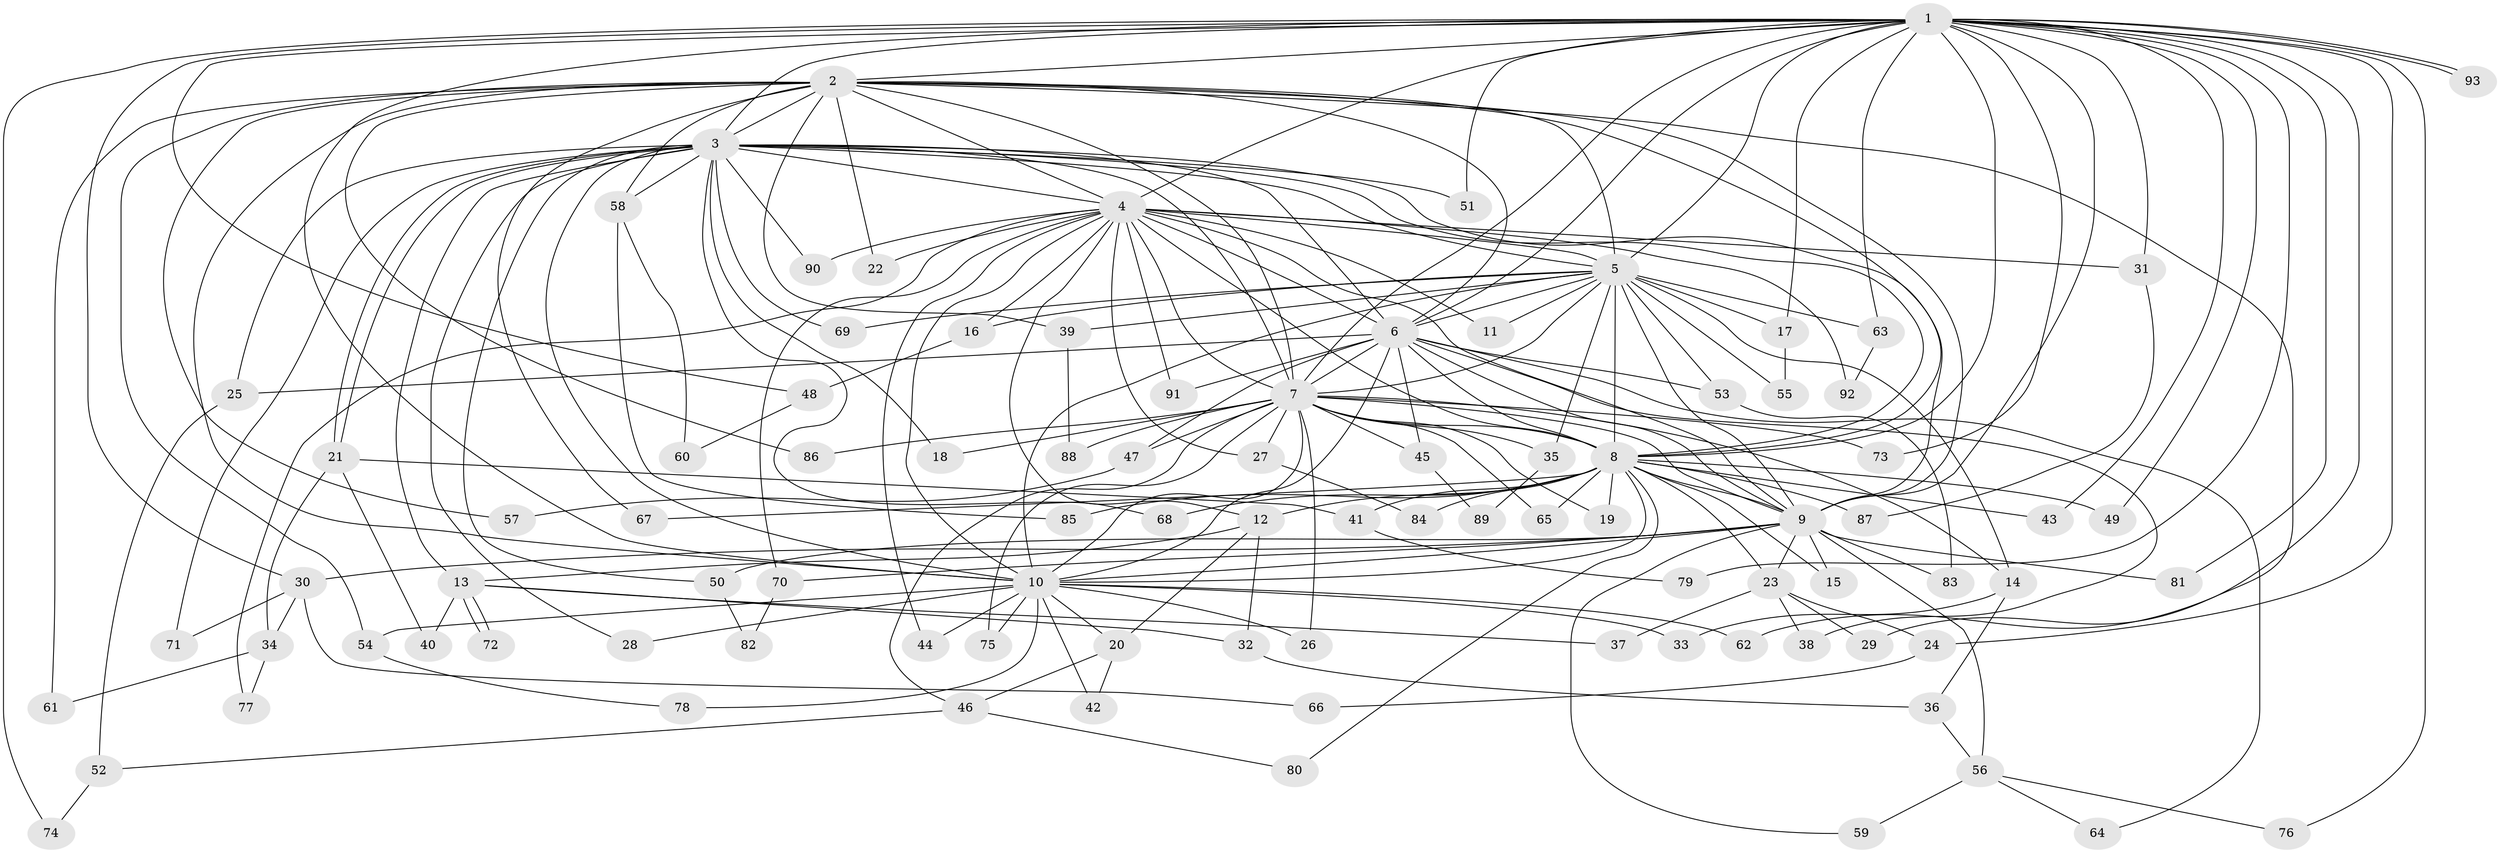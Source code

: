 // coarse degree distribution, {26: 0.02666666666666667, 17: 0.013333333333333334, 20: 0.02666666666666667, 15: 0.02666666666666667, 19: 0.013333333333333334, 23: 0.013333333333333334, 18: 0.013333333333333334, 2: 0.56, 5: 0.04, 3: 0.14666666666666667, 4: 0.09333333333333334, 6: 0.013333333333333334, 1: 0.013333333333333334}
// Generated by graph-tools (version 1.1) at 2025/23/03/03/25 07:23:48]
// undirected, 93 vertices, 211 edges
graph export_dot {
graph [start="1"]
  node [color=gray90,style=filled];
  1;
  2;
  3;
  4;
  5;
  6;
  7;
  8;
  9;
  10;
  11;
  12;
  13;
  14;
  15;
  16;
  17;
  18;
  19;
  20;
  21;
  22;
  23;
  24;
  25;
  26;
  27;
  28;
  29;
  30;
  31;
  32;
  33;
  34;
  35;
  36;
  37;
  38;
  39;
  40;
  41;
  42;
  43;
  44;
  45;
  46;
  47;
  48;
  49;
  50;
  51;
  52;
  53;
  54;
  55;
  56;
  57;
  58;
  59;
  60;
  61;
  62;
  63;
  64;
  65;
  66;
  67;
  68;
  69;
  70;
  71;
  72;
  73;
  74;
  75;
  76;
  77;
  78;
  79;
  80;
  81;
  82;
  83;
  84;
  85;
  86;
  87;
  88;
  89;
  90;
  91;
  92;
  93;
  1 -- 2;
  1 -- 3;
  1 -- 4;
  1 -- 5;
  1 -- 6;
  1 -- 7;
  1 -- 8;
  1 -- 9;
  1 -- 10;
  1 -- 17;
  1 -- 24;
  1 -- 30;
  1 -- 31;
  1 -- 43;
  1 -- 48;
  1 -- 49;
  1 -- 51;
  1 -- 62;
  1 -- 63;
  1 -- 73;
  1 -- 74;
  1 -- 76;
  1 -- 79;
  1 -- 81;
  1 -- 93;
  1 -- 93;
  2 -- 3;
  2 -- 4;
  2 -- 5;
  2 -- 6;
  2 -- 7;
  2 -- 8;
  2 -- 9;
  2 -- 10;
  2 -- 22;
  2 -- 29;
  2 -- 39;
  2 -- 54;
  2 -- 57;
  2 -- 58;
  2 -- 61;
  2 -- 67;
  2 -- 86;
  3 -- 4;
  3 -- 5;
  3 -- 6;
  3 -- 7;
  3 -- 8;
  3 -- 9;
  3 -- 10;
  3 -- 13;
  3 -- 18;
  3 -- 21;
  3 -- 21;
  3 -- 25;
  3 -- 28;
  3 -- 50;
  3 -- 51;
  3 -- 58;
  3 -- 68;
  3 -- 69;
  3 -- 71;
  3 -- 90;
  4 -- 5;
  4 -- 6;
  4 -- 7;
  4 -- 8;
  4 -- 9;
  4 -- 10;
  4 -- 11;
  4 -- 12;
  4 -- 16;
  4 -- 22;
  4 -- 27;
  4 -- 31;
  4 -- 44;
  4 -- 70;
  4 -- 77;
  4 -- 90;
  4 -- 91;
  4 -- 92;
  5 -- 6;
  5 -- 7;
  5 -- 8;
  5 -- 9;
  5 -- 10;
  5 -- 11;
  5 -- 14;
  5 -- 16;
  5 -- 17;
  5 -- 35;
  5 -- 39;
  5 -- 53;
  5 -- 55;
  5 -- 63;
  5 -- 69;
  6 -- 7;
  6 -- 8;
  6 -- 9;
  6 -- 10;
  6 -- 25;
  6 -- 38;
  6 -- 45;
  6 -- 47;
  6 -- 53;
  6 -- 64;
  6 -- 91;
  7 -- 8;
  7 -- 9;
  7 -- 10;
  7 -- 14;
  7 -- 18;
  7 -- 19;
  7 -- 26;
  7 -- 27;
  7 -- 35;
  7 -- 45;
  7 -- 46;
  7 -- 47;
  7 -- 65;
  7 -- 73;
  7 -- 75;
  7 -- 86;
  7 -- 88;
  8 -- 9;
  8 -- 10;
  8 -- 12;
  8 -- 15;
  8 -- 19;
  8 -- 23;
  8 -- 41;
  8 -- 43;
  8 -- 49;
  8 -- 65;
  8 -- 67;
  8 -- 68;
  8 -- 80;
  8 -- 84;
  8 -- 85;
  8 -- 87;
  9 -- 10;
  9 -- 15;
  9 -- 23;
  9 -- 30;
  9 -- 50;
  9 -- 56;
  9 -- 59;
  9 -- 70;
  9 -- 81;
  9 -- 83;
  10 -- 20;
  10 -- 26;
  10 -- 28;
  10 -- 33;
  10 -- 42;
  10 -- 44;
  10 -- 54;
  10 -- 62;
  10 -- 75;
  10 -- 78;
  12 -- 13;
  12 -- 20;
  12 -- 32;
  13 -- 32;
  13 -- 37;
  13 -- 40;
  13 -- 72;
  13 -- 72;
  14 -- 33;
  14 -- 36;
  16 -- 48;
  17 -- 55;
  20 -- 42;
  20 -- 46;
  21 -- 34;
  21 -- 40;
  21 -- 41;
  23 -- 24;
  23 -- 29;
  23 -- 37;
  23 -- 38;
  24 -- 66;
  25 -- 52;
  27 -- 84;
  30 -- 34;
  30 -- 66;
  30 -- 71;
  31 -- 87;
  32 -- 36;
  34 -- 61;
  34 -- 77;
  35 -- 89;
  36 -- 56;
  39 -- 88;
  41 -- 79;
  45 -- 89;
  46 -- 52;
  46 -- 80;
  47 -- 57;
  48 -- 60;
  50 -- 82;
  52 -- 74;
  53 -- 83;
  54 -- 78;
  56 -- 59;
  56 -- 64;
  56 -- 76;
  58 -- 60;
  58 -- 85;
  63 -- 92;
  70 -- 82;
}
